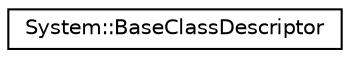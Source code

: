 digraph G
{
  edge [fontname="Helvetica",fontsize="10",labelfontname="Helvetica",labelfontsize="10"];
  node [fontname="Helvetica",fontsize="10",shape=record];
  rankdir="LR";
  Node1 [label="System::BaseClassDescriptor",height=0.2,width=0.4,color="black", fillcolor="white", style="filled",URL="$struct_system_1_1_base_class_descriptor.html"];
}

